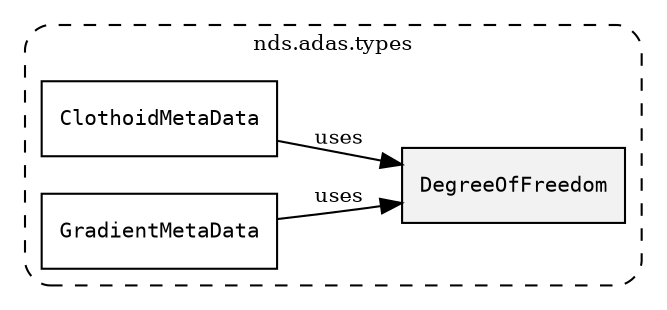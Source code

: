 /**
 * This dot file creates symbol collaboration diagram for DegreeOfFreedom.
 */
digraph ZSERIO
{
    node [shape=box, fontsize=10];
    rankdir="LR";
    fontsize=10;
    tooltip="DegreeOfFreedom collaboration diagram";

    subgraph "cluster_nds.adas.types"
    {
        style="dashed, rounded";
        label="nds.adas.types";
        tooltip="Package nds.adas.types";
        href="../../../content/packages/nds.adas.types.html#Package-nds-adas-types";
        target="_parent";

        "DegreeOfFreedom" [style="filled", fillcolor="#0000000D", target="_parent", label=<<font face="monospace"><table align="center" border="0" cellspacing="0" cellpadding="0"><tr><td href="../../../content/packages/nds.adas.types.html#Subtype-DegreeOfFreedom" title="Subtype defined in nds.adas.types">DegreeOfFreedom</td></tr></table></font>>];
        "ClothoidMetaData" [target="_parent", label=<<font face="monospace"><table align="center" border="0" cellspacing="0" cellpadding="0"><tr><td href="../../../content/packages/nds.adas.types.html#Structure-ClothoidMetaData" title="Structure defined in nds.adas.types">ClothoidMetaData</td></tr></table></font>>];
        "GradientMetaData" [target="_parent", label=<<font face="monospace"><table align="center" border="0" cellspacing="0" cellpadding="0"><tr><td href="../../../content/packages/nds.adas.types.html#Structure-GradientMetaData" title="Structure defined in nds.adas.types">GradientMetaData</td></tr></table></font>>];
    }

    "ClothoidMetaData" -> "DegreeOfFreedom" [label="uses", fontsize=10];
    "GradientMetaData" -> "DegreeOfFreedom" [label="uses", fontsize=10];
}
